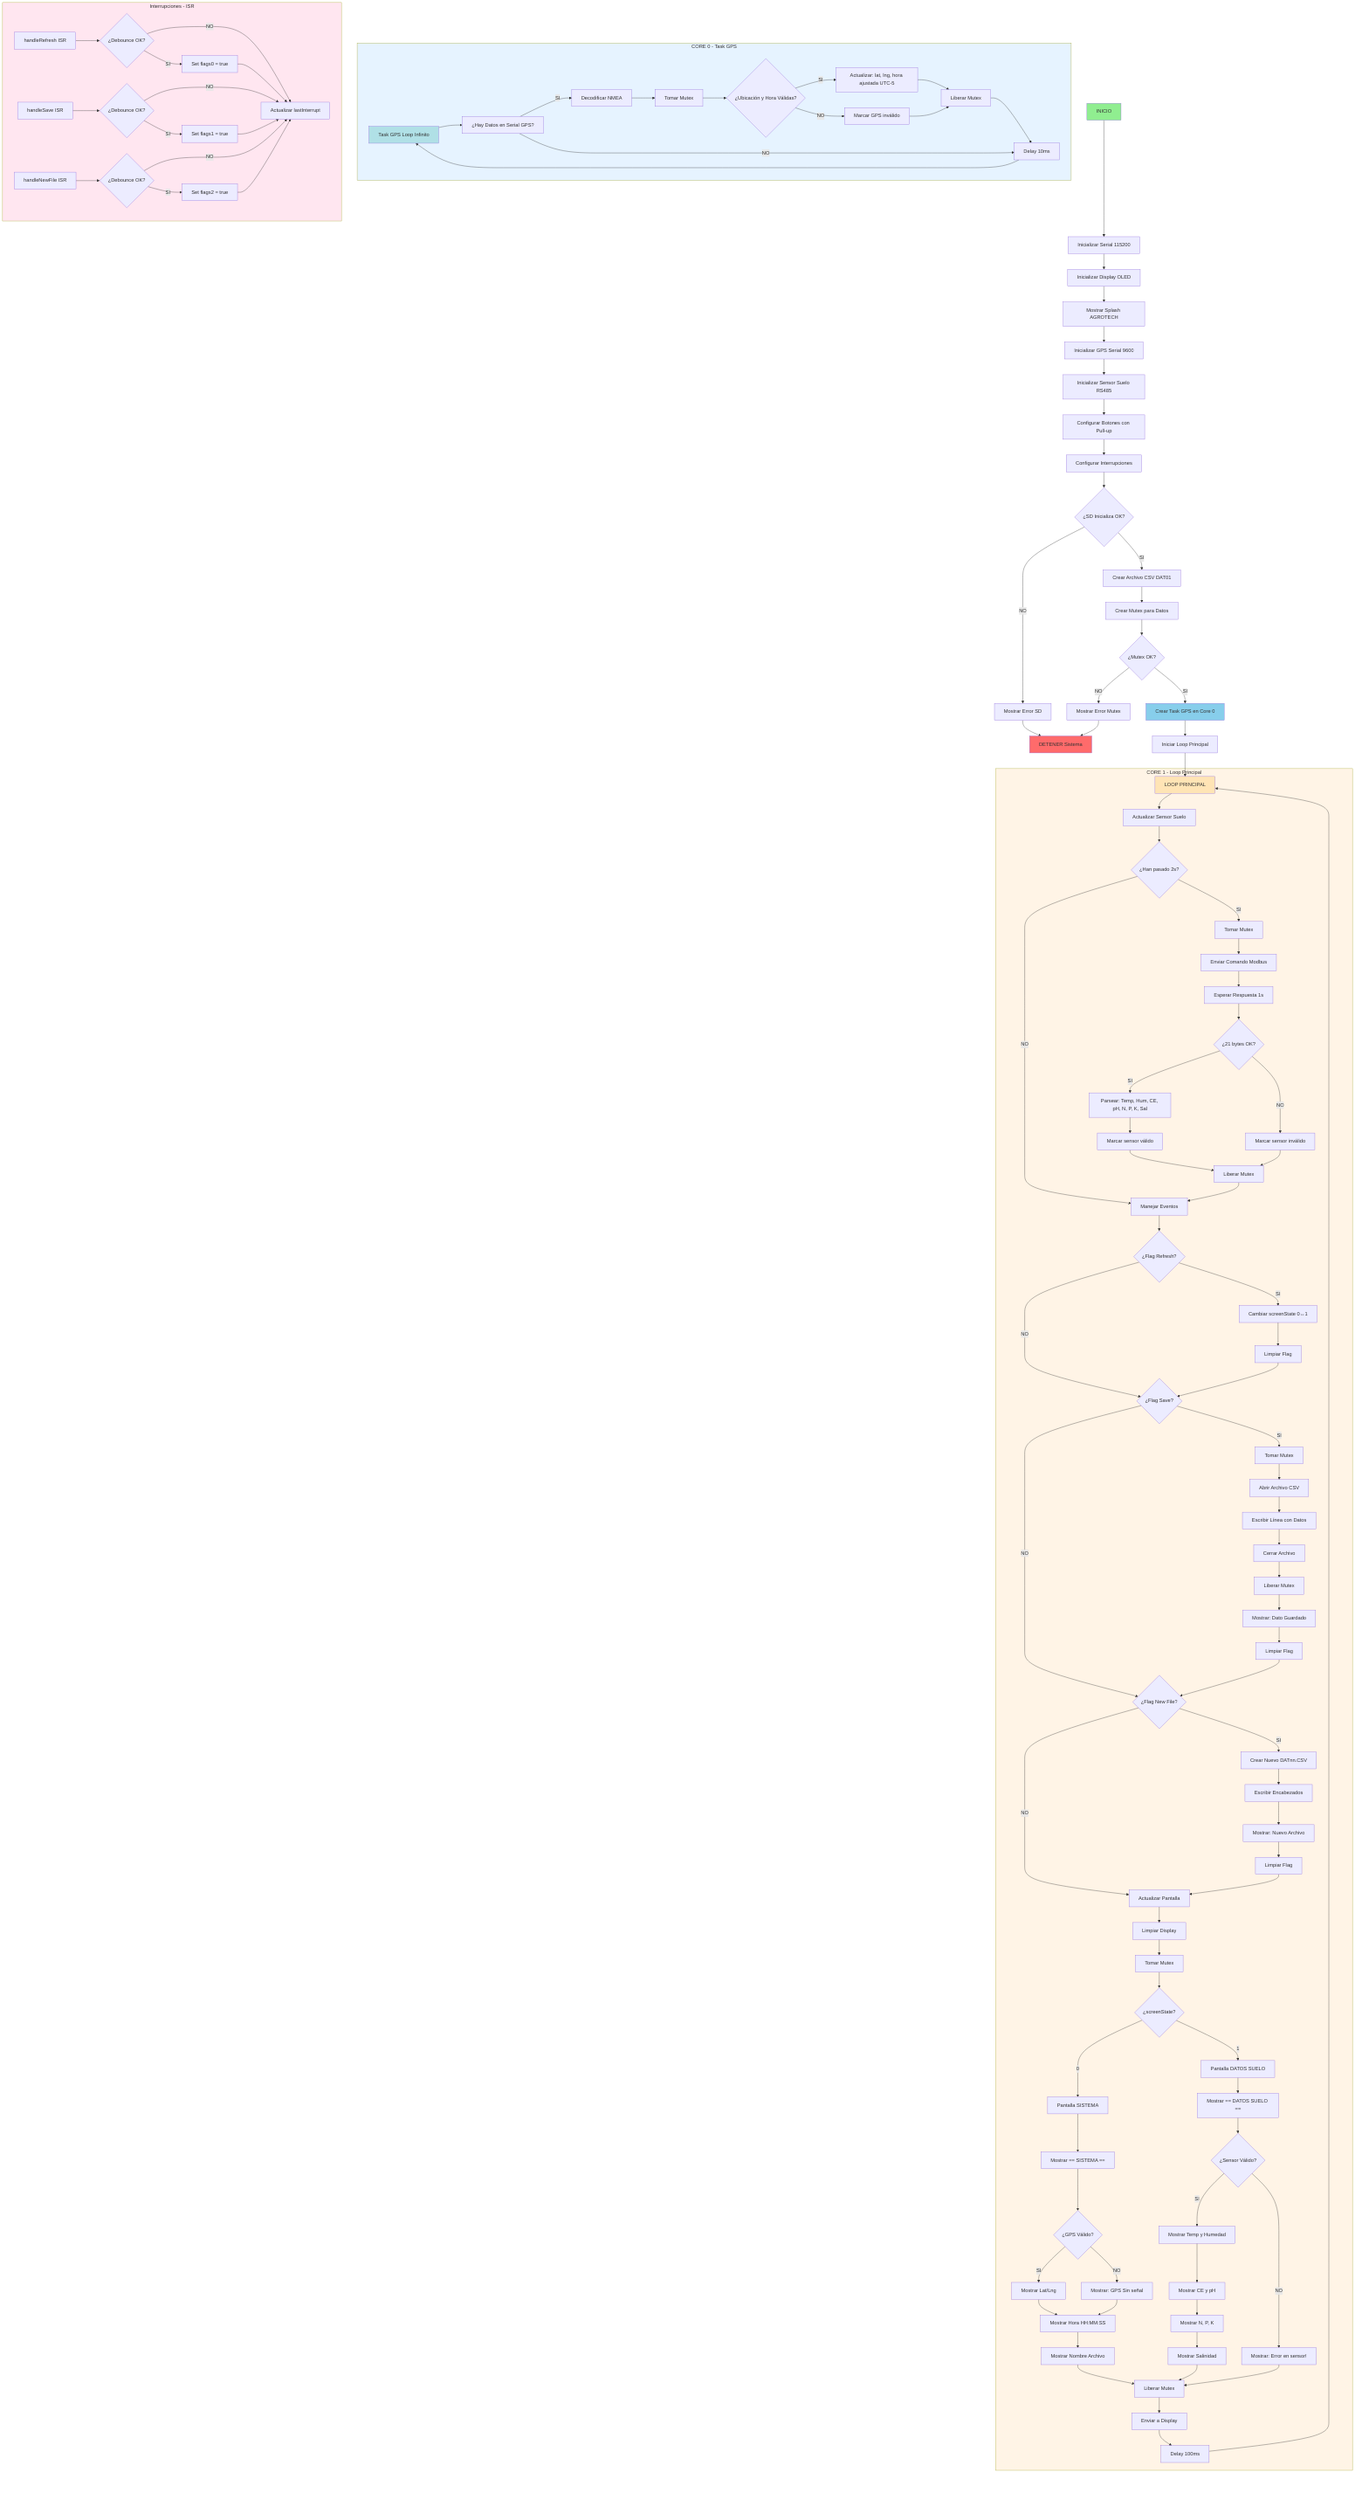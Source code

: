 graph TD
    A[INICIO] --> B[Inicializar Serial 115200]
    B --> C[Inicializar Display OLED]
    C --> D[Mostrar Splash AGROTECH]
    D --> E[Inicializar GPS Serial 9600]
    E --> F[Inicializar Sensor Suelo RS485]
    F --> G[Configurar Botones con Pull-up]
    G --> H[Configurar Interrupciones]
    H --> I{¿SD Inicializa OK?}
    
    I -->|NO| J[Mostrar Error SD]
    J --> K[DETENER Sistema]
    
    I -->|SI| L[Crear Archivo CSV DAT01]
    L --> M[Crear Mutex para Datos]
    M --> N{¿Mutex OK?}
    
    N -->|NO| O[Mostrar Error Mutex]
    O --> K
    
    N -->|SI| P[Crear Task GPS en Core 0]
    P --> Q[Iniciar Loop Principal]
    
    Q --> R[LOOP PRINCIPAL]
    
    subgraph CORE0 [CORE 0 - Task GPS]
        T1[Task GPS Loop Infinito]
        T1 --> T2[¿Hay Datos en Serial GPS?]
        T2 -->|SI| T3[Decodificar NMEA]
        T3 --> T4[Tomar Mutex]
        T4 --> T5{¿Ubicación y Hora Válidas?}
        T5 -->|SI| T6[Actualizar: lat, lng, hora ajustada UTC-5]
        T5 -->|NO| T7[Marcar GPS inválido]
        T6 --> T8[Liberar Mutex]
        T7 --> T8
        T8 --> T9[Delay 10ms]
        T2 -->|NO| T9
        T9 --> T1
    end
    
    subgraph CORE1 [CORE 1 - Loop Principal]
        R --> S[Actualizar Sensor Suelo]
        
        S --> S1{¿Han pasado 2s?}
        S1 -->|NO| U
        S1 -->|SI| S2[Tomar Mutex]
        S2 --> S3[Enviar Comando Modbus]
        S3 --> S4[Esperar Respuesta 1s]
        S4 --> S5{¿21 bytes OK?}
        S5 -->|SI| S6[Parsear: Temp, Hum, CE, pH, N, P, K, Sal]
        S6 --> S7[Marcar sensor válido]
        S5 -->|NO| S8[Marcar sensor inválido]
        S7 --> S9[Liberar Mutex]
        S8 --> S9
        
        S9 --> U[Manejar Eventos]
        
        U --> U1{¿Flag Refresh?}
        U1 -->|SI| U2[Cambiar screenState 0↔1]
        U2 --> U3[Limpiar Flag]
        U1 -->|NO| U4{¿Flag Save?}
        U3 --> U4
        
        U4 -->|SI| U5[Tomar Mutex]
        U5 --> U6[Abrir Archivo CSV]
        U6 --> U7[Escribir Línea con Datos]
        U7 --> U8[Cerrar Archivo]
        U8 --> U9[Liberar Mutex]
        U9 --> U10[Mostrar: Dato Guardado]
        U10 --> U11[Limpiar Flag]
        U4 -->|NO| U12{¿Flag New File?}
        U11 --> U12
        
        U12 -->|SI| U13[Crear Nuevo DATnn.CSV]
        U13 --> U14[Escribir Encabezados]
        U14 --> U15[Mostrar: Nuevo Archivo]
        U15 --> U16[Limpiar Flag]
        U12 -->|NO| V
        U16 --> V
        
        V[Actualizar Pantalla]
        V --> V1[Limpiar Display]
        V1 --> V2[Tomar Mutex]
        V2 --> V3{¿screenState?}
        
        V3 -->|0| V4[Pantalla SISTEMA]
        V4 --> V5[Mostrar == SISTEMA ==]
        V5 --> V6{¿GPS Válido?}
        V6 -->|SI| V7[Mostrar Lat/Lng]
        V6 -->|NO| V8[Mostrar: GPS Sin señal]
        V7 --> V9[Mostrar Hora HH:MM:SS]
        V8 --> V9
        V9 --> V10[Mostrar Nombre Archivo]
        V10 --> V20
        
        V3 -->|1| V11[Pantalla DATOS SUELO]
        V11 --> V12[Mostrar == DATOS SUELO ==]
        V12 --> V13{¿Sensor Válido?}
        V13 -->|SI| V14[Mostrar Temp y Humedad]
        V14 --> V15[Mostrar CE y pH]
        V15 --> V16[Mostrar N, P, K]
        V16 --> V17[Mostrar Salinidad]
        V13 -->|NO| V18[Mostrar: Error en sensor!]
        V17 --> V20
        V18 --> V20
        
        V20[Liberar Mutex]
        V20 --> V21[Enviar a Display]
        V21 --> V22[Delay 100ms]
        V22 --> R
    end
    
    subgraph INTERRUPCIONES [Interrupciones - ISR]
        INT1[handleRefresh ISR] --> INT2{¿Debounce OK?}
        INT2 -->|SI| INT3[Set flags<link>0</link> = true]
        INT2 -->|NO| INT9
        INT3 --> INT9[Actualizar lastInterrupt]
        
        INT4[handleSave ISR] --> INT5{¿Debounce OK?}
        INT5 -->|SI| INT6[Set flags<link>1</link> = true]
        INT5 -->|NO| INT9
        INT6 --> INT9
        
        INT7[handleNewFile ISR] --> INT8{¿Debounce OK?}
        INT8 -->|SI| INT10[Set flags<link>2</link> = true]
        INT8 -->|NO| INT9
        INT10 --> INT9
    end
    
    style A fill:#90EE90
    style K fill:#FF6B6B
    style CORE0 fill:#E6F3FF
    style CORE1 fill:#FFF4E6
    style INTERRUPCIONES fill:#FFE6F0
    style P fill:#87CEEB
    style T1 fill:#B0E0E6
    style R fill:#FFE4B5